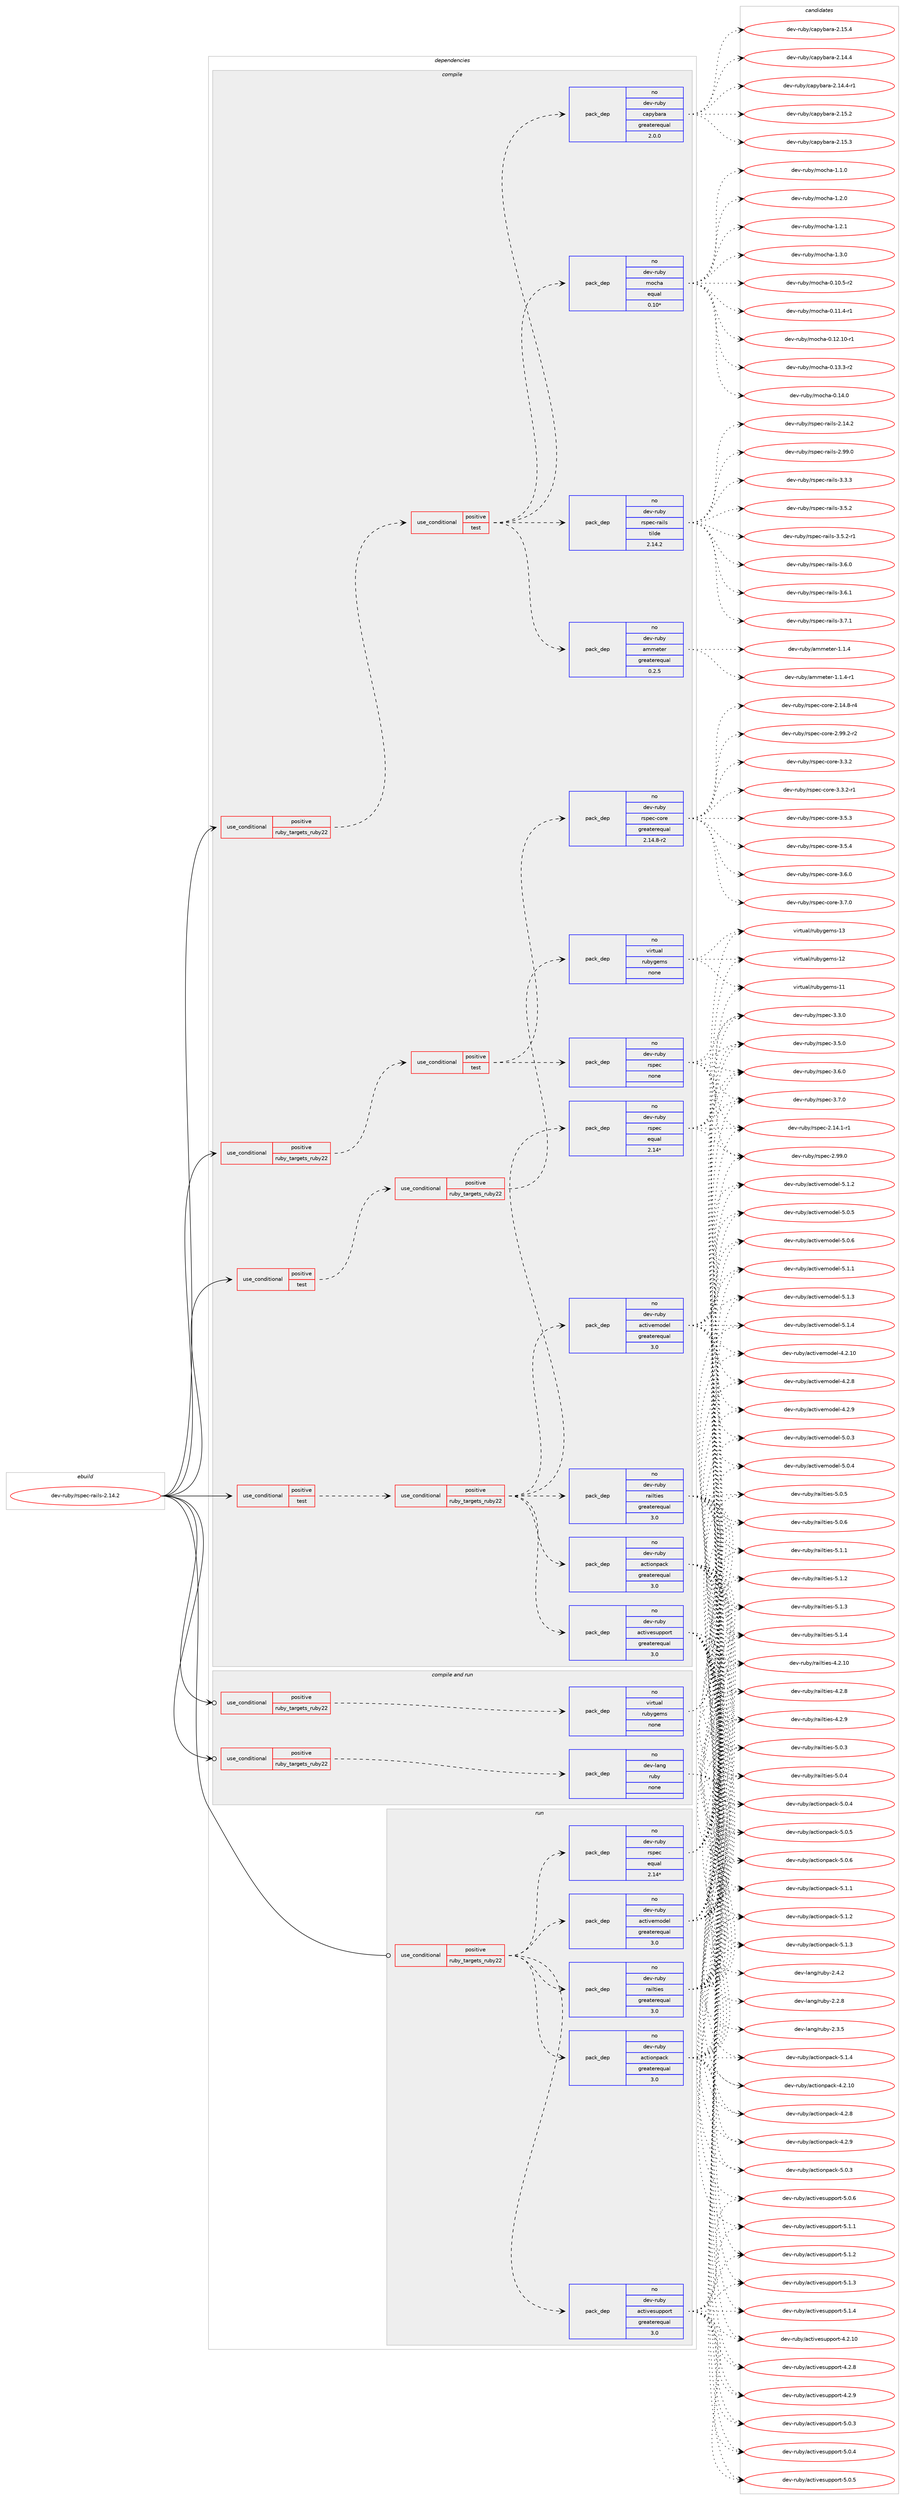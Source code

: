 digraph prolog {

# *************
# Graph options
# *************

newrank=true;
concentrate=true;
compound=true;
graph [rankdir=LR,fontname=Helvetica,fontsize=10,ranksep=1.5];#, ranksep=2.5, nodesep=0.2];
edge  [arrowhead=vee];
node  [fontname=Helvetica,fontsize=10];

# **********
# The ebuild
# **********

subgraph cluster_leftcol {
color=gray;
rank=same;
label=<<i>ebuild</i>>;
id [label="dev-ruby/rspec-rails-2.14.2", color=red, width=4, href="../dev-ruby/rspec-rails-2.14.2.svg"];
}

# ****************
# The dependencies
# ****************

subgraph cluster_midcol {
color=gray;
label=<<i>dependencies</i>>;
subgraph cluster_compile {
fillcolor="#eeeeee";
style=filled;
label=<<i>compile</i>>;
subgraph cond70101 {
dependency264612 [label=<<TABLE BORDER="0" CELLBORDER="1" CELLSPACING="0" CELLPADDING="4"><TR><TD ROWSPAN="3" CELLPADDING="10">use_conditional</TD></TR><TR><TD>positive</TD></TR><TR><TD>ruby_targets_ruby22</TD></TR></TABLE>>, shape=none, color=red];
subgraph cond70102 {
dependency264613 [label=<<TABLE BORDER="0" CELLBORDER="1" CELLSPACING="0" CELLPADDING="4"><TR><TD ROWSPAN="3" CELLPADDING="10">use_conditional</TD></TR><TR><TD>positive</TD></TR><TR><TD>test</TD></TR></TABLE>>, shape=none, color=red];
subgraph pack190397 {
dependency264614 [label=<<TABLE BORDER="0" CELLBORDER="1" CELLSPACING="0" CELLPADDING="4" WIDTH="220"><TR><TD ROWSPAN="6" CELLPADDING="30">pack_dep</TD></TR><TR><TD WIDTH="110">no</TD></TR><TR><TD>dev-ruby</TD></TR><TR><TD>mocha</TD></TR><TR><TD>equal</TD></TR><TR><TD>0.10*</TD></TR></TABLE>>, shape=none, color=blue];
}
dependency264613:e -> dependency264614:w [weight=20,style="dashed",arrowhead="vee"];
subgraph pack190398 {
dependency264615 [label=<<TABLE BORDER="0" CELLBORDER="1" CELLSPACING="0" CELLPADDING="4" WIDTH="220"><TR><TD ROWSPAN="6" CELLPADDING="30">pack_dep</TD></TR><TR><TD WIDTH="110">no</TD></TR><TR><TD>dev-ruby</TD></TR><TR><TD>capybara</TD></TR><TR><TD>greaterequal</TD></TR><TR><TD>2.0.0</TD></TR></TABLE>>, shape=none, color=blue];
}
dependency264613:e -> dependency264615:w [weight=20,style="dashed",arrowhead="vee"];
subgraph pack190399 {
dependency264616 [label=<<TABLE BORDER="0" CELLBORDER="1" CELLSPACING="0" CELLPADDING="4" WIDTH="220"><TR><TD ROWSPAN="6" CELLPADDING="30">pack_dep</TD></TR><TR><TD WIDTH="110">no</TD></TR><TR><TD>dev-ruby</TD></TR><TR><TD>ammeter</TD></TR><TR><TD>greaterequal</TD></TR><TR><TD>0.2.5</TD></TR></TABLE>>, shape=none, color=blue];
}
dependency264613:e -> dependency264616:w [weight=20,style="dashed",arrowhead="vee"];
subgraph pack190400 {
dependency264617 [label=<<TABLE BORDER="0" CELLBORDER="1" CELLSPACING="0" CELLPADDING="4" WIDTH="220"><TR><TD ROWSPAN="6" CELLPADDING="30">pack_dep</TD></TR><TR><TD WIDTH="110">no</TD></TR><TR><TD>dev-ruby</TD></TR><TR><TD>rspec-rails</TD></TR><TR><TD>tilde</TD></TR><TR><TD>2.14.2</TD></TR></TABLE>>, shape=none, color=blue];
}
dependency264613:e -> dependency264617:w [weight=20,style="dashed",arrowhead="vee"];
}
dependency264612:e -> dependency264613:w [weight=20,style="dashed",arrowhead="vee"];
}
id:e -> dependency264612:w [weight=20,style="solid",arrowhead="vee"];
subgraph cond70103 {
dependency264618 [label=<<TABLE BORDER="0" CELLBORDER="1" CELLSPACING="0" CELLPADDING="4"><TR><TD ROWSPAN="3" CELLPADDING="10">use_conditional</TD></TR><TR><TD>positive</TD></TR><TR><TD>ruby_targets_ruby22</TD></TR></TABLE>>, shape=none, color=red];
subgraph cond70104 {
dependency264619 [label=<<TABLE BORDER="0" CELLBORDER="1" CELLSPACING="0" CELLPADDING="4"><TR><TD ROWSPAN="3" CELLPADDING="10">use_conditional</TD></TR><TR><TD>positive</TD></TR><TR><TD>test</TD></TR></TABLE>>, shape=none, color=red];
subgraph pack190401 {
dependency264620 [label=<<TABLE BORDER="0" CELLBORDER="1" CELLSPACING="0" CELLPADDING="4" WIDTH="220"><TR><TD ROWSPAN="6" CELLPADDING="30">pack_dep</TD></TR><TR><TD WIDTH="110">no</TD></TR><TR><TD>dev-ruby</TD></TR><TR><TD>rspec</TD></TR><TR><TD>none</TD></TR><TR><TD></TD></TR></TABLE>>, shape=none, color=blue];
}
dependency264619:e -> dependency264620:w [weight=20,style="dashed",arrowhead="vee"];
subgraph pack190402 {
dependency264621 [label=<<TABLE BORDER="0" CELLBORDER="1" CELLSPACING="0" CELLPADDING="4" WIDTH="220"><TR><TD ROWSPAN="6" CELLPADDING="30">pack_dep</TD></TR><TR><TD WIDTH="110">no</TD></TR><TR><TD>dev-ruby</TD></TR><TR><TD>rspec-core</TD></TR><TR><TD>greaterequal</TD></TR><TR><TD>2.14.8-r2</TD></TR></TABLE>>, shape=none, color=blue];
}
dependency264619:e -> dependency264621:w [weight=20,style="dashed",arrowhead="vee"];
}
dependency264618:e -> dependency264619:w [weight=20,style="dashed",arrowhead="vee"];
}
id:e -> dependency264618:w [weight=20,style="solid",arrowhead="vee"];
subgraph cond70105 {
dependency264622 [label=<<TABLE BORDER="0" CELLBORDER="1" CELLSPACING="0" CELLPADDING="4"><TR><TD ROWSPAN="3" CELLPADDING="10">use_conditional</TD></TR><TR><TD>positive</TD></TR><TR><TD>test</TD></TR></TABLE>>, shape=none, color=red];
subgraph cond70106 {
dependency264623 [label=<<TABLE BORDER="0" CELLBORDER="1" CELLSPACING="0" CELLPADDING="4"><TR><TD ROWSPAN="3" CELLPADDING="10">use_conditional</TD></TR><TR><TD>positive</TD></TR><TR><TD>ruby_targets_ruby22</TD></TR></TABLE>>, shape=none, color=red];
subgraph pack190403 {
dependency264624 [label=<<TABLE BORDER="0" CELLBORDER="1" CELLSPACING="0" CELLPADDING="4" WIDTH="220"><TR><TD ROWSPAN="6" CELLPADDING="30">pack_dep</TD></TR><TR><TD WIDTH="110">no</TD></TR><TR><TD>dev-ruby</TD></TR><TR><TD>activesupport</TD></TR><TR><TD>greaterequal</TD></TR><TR><TD>3.0</TD></TR></TABLE>>, shape=none, color=blue];
}
dependency264623:e -> dependency264624:w [weight=20,style="dashed",arrowhead="vee"];
subgraph pack190404 {
dependency264625 [label=<<TABLE BORDER="0" CELLBORDER="1" CELLSPACING="0" CELLPADDING="4" WIDTH="220"><TR><TD ROWSPAN="6" CELLPADDING="30">pack_dep</TD></TR><TR><TD WIDTH="110">no</TD></TR><TR><TD>dev-ruby</TD></TR><TR><TD>activemodel</TD></TR><TR><TD>greaterequal</TD></TR><TR><TD>3.0</TD></TR></TABLE>>, shape=none, color=blue];
}
dependency264623:e -> dependency264625:w [weight=20,style="dashed",arrowhead="vee"];
subgraph pack190405 {
dependency264626 [label=<<TABLE BORDER="0" CELLBORDER="1" CELLSPACING="0" CELLPADDING="4" WIDTH="220"><TR><TD ROWSPAN="6" CELLPADDING="30">pack_dep</TD></TR><TR><TD WIDTH="110">no</TD></TR><TR><TD>dev-ruby</TD></TR><TR><TD>actionpack</TD></TR><TR><TD>greaterequal</TD></TR><TR><TD>3.0</TD></TR></TABLE>>, shape=none, color=blue];
}
dependency264623:e -> dependency264626:w [weight=20,style="dashed",arrowhead="vee"];
subgraph pack190406 {
dependency264627 [label=<<TABLE BORDER="0" CELLBORDER="1" CELLSPACING="0" CELLPADDING="4" WIDTH="220"><TR><TD ROWSPAN="6" CELLPADDING="30">pack_dep</TD></TR><TR><TD WIDTH="110">no</TD></TR><TR><TD>dev-ruby</TD></TR><TR><TD>railties</TD></TR><TR><TD>greaterequal</TD></TR><TR><TD>3.0</TD></TR></TABLE>>, shape=none, color=blue];
}
dependency264623:e -> dependency264627:w [weight=20,style="dashed",arrowhead="vee"];
subgraph pack190407 {
dependency264628 [label=<<TABLE BORDER="0" CELLBORDER="1" CELLSPACING="0" CELLPADDING="4" WIDTH="220"><TR><TD ROWSPAN="6" CELLPADDING="30">pack_dep</TD></TR><TR><TD WIDTH="110">no</TD></TR><TR><TD>dev-ruby</TD></TR><TR><TD>rspec</TD></TR><TR><TD>equal</TD></TR><TR><TD>2.14*</TD></TR></TABLE>>, shape=none, color=blue];
}
dependency264623:e -> dependency264628:w [weight=20,style="dashed",arrowhead="vee"];
}
dependency264622:e -> dependency264623:w [weight=20,style="dashed",arrowhead="vee"];
}
id:e -> dependency264622:w [weight=20,style="solid",arrowhead="vee"];
subgraph cond70107 {
dependency264629 [label=<<TABLE BORDER="0" CELLBORDER="1" CELLSPACING="0" CELLPADDING="4"><TR><TD ROWSPAN="3" CELLPADDING="10">use_conditional</TD></TR><TR><TD>positive</TD></TR><TR><TD>test</TD></TR></TABLE>>, shape=none, color=red];
subgraph cond70108 {
dependency264630 [label=<<TABLE BORDER="0" CELLBORDER="1" CELLSPACING="0" CELLPADDING="4"><TR><TD ROWSPAN="3" CELLPADDING="10">use_conditional</TD></TR><TR><TD>positive</TD></TR><TR><TD>ruby_targets_ruby22</TD></TR></TABLE>>, shape=none, color=red];
subgraph pack190408 {
dependency264631 [label=<<TABLE BORDER="0" CELLBORDER="1" CELLSPACING="0" CELLPADDING="4" WIDTH="220"><TR><TD ROWSPAN="6" CELLPADDING="30">pack_dep</TD></TR><TR><TD WIDTH="110">no</TD></TR><TR><TD>virtual</TD></TR><TR><TD>rubygems</TD></TR><TR><TD>none</TD></TR><TR><TD></TD></TR></TABLE>>, shape=none, color=blue];
}
dependency264630:e -> dependency264631:w [weight=20,style="dashed",arrowhead="vee"];
}
dependency264629:e -> dependency264630:w [weight=20,style="dashed",arrowhead="vee"];
}
id:e -> dependency264629:w [weight=20,style="solid",arrowhead="vee"];
}
subgraph cluster_compileandrun {
fillcolor="#eeeeee";
style=filled;
label=<<i>compile and run</i>>;
subgraph cond70109 {
dependency264632 [label=<<TABLE BORDER="0" CELLBORDER="1" CELLSPACING="0" CELLPADDING="4"><TR><TD ROWSPAN="3" CELLPADDING="10">use_conditional</TD></TR><TR><TD>positive</TD></TR><TR><TD>ruby_targets_ruby22</TD></TR></TABLE>>, shape=none, color=red];
subgraph pack190409 {
dependency264633 [label=<<TABLE BORDER="0" CELLBORDER="1" CELLSPACING="0" CELLPADDING="4" WIDTH="220"><TR><TD ROWSPAN="6" CELLPADDING="30">pack_dep</TD></TR><TR><TD WIDTH="110">no</TD></TR><TR><TD>dev-lang</TD></TR><TR><TD>ruby</TD></TR><TR><TD>none</TD></TR><TR><TD></TD></TR></TABLE>>, shape=none, color=blue];
}
dependency264632:e -> dependency264633:w [weight=20,style="dashed",arrowhead="vee"];
}
id:e -> dependency264632:w [weight=20,style="solid",arrowhead="odotvee"];
subgraph cond70110 {
dependency264634 [label=<<TABLE BORDER="0" CELLBORDER="1" CELLSPACING="0" CELLPADDING="4"><TR><TD ROWSPAN="3" CELLPADDING="10">use_conditional</TD></TR><TR><TD>positive</TD></TR><TR><TD>ruby_targets_ruby22</TD></TR></TABLE>>, shape=none, color=red];
subgraph pack190410 {
dependency264635 [label=<<TABLE BORDER="0" CELLBORDER="1" CELLSPACING="0" CELLPADDING="4" WIDTH="220"><TR><TD ROWSPAN="6" CELLPADDING="30">pack_dep</TD></TR><TR><TD WIDTH="110">no</TD></TR><TR><TD>virtual</TD></TR><TR><TD>rubygems</TD></TR><TR><TD>none</TD></TR><TR><TD></TD></TR></TABLE>>, shape=none, color=blue];
}
dependency264634:e -> dependency264635:w [weight=20,style="dashed",arrowhead="vee"];
}
id:e -> dependency264634:w [weight=20,style="solid",arrowhead="odotvee"];
}
subgraph cluster_run {
fillcolor="#eeeeee";
style=filled;
label=<<i>run</i>>;
subgraph cond70111 {
dependency264636 [label=<<TABLE BORDER="0" CELLBORDER="1" CELLSPACING="0" CELLPADDING="4"><TR><TD ROWSPAN="3" CELLPADDING="10">use_conditional</TD></TR><TR><TD>positive</TD></TR><TR><TD>ruby_targets_ruby22</TD></TR></TABLE>>, shape=none, color=red];
subgraph pack190411 {
dependency264637 [label=<<TABLE BORDER="0" CELLBORDER="1" CELLSPACING="0" CELLPADDING="4" WIDTH="220"><TR><TD ROWSPAN="6" CELLPADDING="30">pack_dep</TD></TR><TR><TD WIDTH="110">no</TD></TR><TR><TD>dev-ruby</TD></TR><TR><TD>activesupport</TD></TR><TR><TD>greaterequal</TD></TR><TR><TD>3.0</TD></TR></TABLE>>, shape=none, color=blue];
}
dependency264636:e -> dependency264637:w [weight=20,style="dashed",arrowhead="vee"];
subgraph pack190412 {
dependency264638 [label=<<TABLE BORDER="0" CELLBORDER="1" CELLSPACING="0" CELLPADDING="4" WIDTH="220"><TR><TD ROWSPAN="6" CELLPADDING="30">pack_dep</TD></TR><TR><TD WIDTH="110">no</TD></TR><TR><TD>dev-ruby</TD></TR><TR><TD>activemodel</TD></TR><TR><TD>greaterequal</TD></TR><TR><TD>3.0</TD></TR></TABLE>>, shape=none, color=blue];
}
dependency264636:e -> dependency264638:w [weight=20,style="dashed",arrowhead="vee"];
subgraph pack190413 {
dependency264639 [label=<<TABLE BORDER="0" CELLBORDER="1" CELLSPACING="0" CELLPADDING="4" WIDTH="220"><TR><TD ROWSPAN="6" CELLPADDING="30">pack_dep</TD></TR><TR><TD WIDTH="110">no</TD></TR><TR><TD>dev-ruby</TD></TR><TR><TD>actionpack</TD></TR><TR><TD>greaterequal</TD></TR><TR><TD>3.0</TD></TR></TABLE>>, shape=none, color=blue];
}
dependency264636:e -> dependency264639:w [weight=20,style="dashed",arrowhead="vee"];
subgraph pack190414 {
dependency264640 [label=<<TABLE BORDER="0" CELLBORDER="1" CELLSPACING="0" CELLPADDING="4" WIDTH="220"><TR><TD ROWSPAN="6" CELLPADDING="30">pack_dep</TD></TR><TR><TD WIDTH="110">no</TD></TR><TR><TD>dev-ruby</TD></TR><TR><TD>railties</TD></TR><TR><TD>greaterequal</TD></TR><TR><TD>3.0</TD></TR></TABLE>>, shape=none, color=blue];
}
dependency264636:e -> dependency264640:w [weight=20,style="dashed",arrowhead="vee"];
subgraph pack190415 {
dependency264641 [label=<<TABLE BORDER="0" CELLBORDER="1" CELLSPACING="0" CELLPADDING="4" WIDTH="220"><TR><TD ROWSPAN="6" CELLPADDING="30">pack_dep</TD></TR><TR><TD WIDTH="110">no</TD></TR><TR><TD>dev-ruby</TD></TR><TR><TD>rspec</TD></TR><TR><TD>equal</TD></TR><TR><TD>2.14*</TD></TR></TABLE>>, shape=none, color=blue];
}
dependency264636:e -> dependency264641:w [weight=20,style="dashed",arrowhead="vee"];
}
id:e -> dependency264636:w [weight=20,style="solid",arrowhead="odot"];
}
}

# **************
# The candidates
# **************

subgraph cluster_choices {
rank=same;
color=gray;
label=<<i>candidates</i>>;

subgraph choice190397 {
color=black;
nodesep=1;
choice1001011184511411798121471091119910497454846494846534511450 [label="dev-ruby/mocha-0.10.5-r2", color=red, width=4,href="../dev-ruby/mocha-0.10.5-r2.svg"];
choice1001011184511411798121471091119910497454846494946524511449 [label="dev-ruby/mocha-0.11.4-r1", color=red, width=4,href="../dev-ruby/mocha-0.11.4-r1.svg"];
choice100101118451141179812147109111991049745484649504649484511449 [label="dev-ruby/mocha-0.12.10-r1", color=red, width=4,href="../dev-ruby/mocha-0.12.10-r1.svg"];
choice1001011184511411798121471091119910497454846495146514511450 [label="dev-ruby/mocha-0.13.3-r2", color=red, width=4,href="../dev-ruby/mocha-0.13.3-r2.svg"];
choice100101118451141179812147109111991049745484649524648 [label="dev-ruby/mocha-0.14.0", color=red, width=4,href="../dev-ruby/mocha-0.14.0.svg"];
choice1001011184511411798121471091119910497454946494648 [label="dev-ruby/mocha-1.1.0", color=red, width=4,href="../dev-ruby/mocha-1.1.0.svg"];
choice1001011184511411798121471091119910497454946504648 [label="dev-ruby/mocha-1.2.0", color=red, width=4,href="../dev-ruby/mocha-1.2.0.svg"];
choice1001011184511411798121471091119910497454946504649 [label="dev-ruby/mocha-1.2.1", color=red, width=4,href="../dev-ruby/mocha-1.2.1.svg"];
choice1001011184511411798121471091119910497454946514648 [label="dev-ruby/mocha-1.3.0", color=red, width=4,href="../dev-ruby/mocha-1.3.0.svg"];
dependency264614:e -> choice1001011184511411798121471091119910497454846494846534511450:w [style=dotted,weight="100"];
dependency264614:e -> choice1001011184511411798121471091119910497454846494946524511449:w [style=dotted,weight="100"];
dependency264614:e -> choice100101118451141179812147109111991049745484649504649484511449:w [style=dotted,weight="100"];
dependency264614:e -> choice1001011184511411798121471091119910497454846495146514511450:w [style=dotted,weight="100"];
dependency264614:e -> choice100101118451141179812147109111991049745484649524648:w [style=dotted,weight="100"];
dependency264614:e -> choice1001011184511411798121471091119910497454946494648:w [style=dotted,weight="100"];
dependency264614:e -> choice1001011184511411798121471091119910497454946504648:w [style=dotted,weight="100"];
dependency264614:e -> choice1001011184511411798121471091119910497454946504649:w [style=dotted,weight="100"];
dependency264614:e -> choice1001011184511411798121471091119910497454946514648:w [style=dotted,weight="100"];
}
subgraph choice190398 {
color=black;
nodesep=1;
choice100101118451141179812147999711212198971149745504649524652 [label="dev-ruby/capybara-2.14.4", color=red, width=4,href="../dev-ruby/capybara-2.14.4.svg"];
choice1001011184511411798121479997112121989711497455046495246524511449 [label="dev-ruby/capybara-2.14.4-r1", color=red, width=4,href="../dev-ruby/capybara-2.14.4-r1.svg"];
choice100101118451141179812147999711212198971149745504649534650 [label="dev-ruby/capybara-2.15.2", color=red, width=4,href="../dev-ruby/capybara-2.15.2.svg"];
choice100101118451141179812147999711212198971149745504649534651 [label="dev-ruby/capybara-2.15.3", color=red, width=4,href="../dev-ruby/capybara-2.15.3.svg"];
choice100101118451141179812147999711212198971149745504649534652 [label="dev-ruby/capybara-2.15.4", color=red, width=4,href="../dev-ruby/capybara-2.15.4.svg"];
dependency264615:e -> choice100101118451141179812147999711212198971149745504649524652:w [style=dotted,weight="100"];
dependency264615:e -> choice1001011184511411798121479997112121989711497455046495246524511449:w [style=dotted,weight="100"];
dependency264615:e -> choice100101118451141179812147999711212198971149745504649534650:w [style=dotted,weight="100"];
dependency264615:e -> choice100101118451141179812147999711212198971149745504649534651:w [style=dotted,weight="100"];
dependency264615:e -> choice100101118451141179812147999711212198971149745504649534652:w [style=dotted,weight="100"];
}
subgraph choice190399 {
color=black;
nodesep=1;
choice10010111845114117981214797109109101116101114454946494652 [label="dev-ruby/ammeter-1.1.4", color=red, width=4,href="../dev-ruby/ammeter-1.1.4.svg"];
choice100101118451141179812147971091091011161011144549464946524511449 [label="dev-ruby/ammeter-1.1.4-r1", color=red, width=4,href="../dev-ruby/ammeter-1.1.4-r1.svg"];
dependency264616:e -> choice10010111845114117981214797109109101116101114454946494652:w [style=dotted,weight="100"];
dependency264616:e -> choice100101118451141179812147971091091011161011144549464946524511449:w [style=dotted,weight="100"];
}
subgraph choice190400 {
color=black;
nodesep=1;
choice10010111845114117981214711411511210199451149710510811545504649524650 [label="dev-ruby/rspec-rails-2.14.2", color=red, width=4,href="../dev-ruby/rspec-rails-2.14.2.svg"];
choice10010111845114117981214711411511210199451149710510811545504657574648 [label="dev-ruby/rspec-rails-2.99.0", color=red, width=4,href="../dev-ruby/rspec-rails-2.99.0.svg"];
choice100101118451141179812147114115112101994511497105108115455146514651 [label="dev-ruby/rspec-rails-3.3.3", color=red, width=4,href="../dev-ruby/rspec-rails-3.3.3.svg"];
choice100101118451141179812147114115112101994511497105108115455146534650 [label="dev-ruby/rspec-rails-3.5.2", color=red, width=4,href="../dev-ruby/rspec-rails-3.5.2.svg"];
choice1001011184511411798121471141151121019945114971051081154551465346504511449 [label="dev-ruby/rspec-rails-3.5.2-r1", color=red, width=4,href="../dev-ruby/rspec-rails-3.5.2-r1.svg"];
choice100101118451141179812147114115112101994511497105108115455146544648 [label="dev-ruby/rspec-rails-3.6.0", color=red, width=4,href="../dev-ruby/rspec-rails-3.6.0.svg"];
choice100101118451141179812147114115112101994511497105108115455146544649 [label="dev-ruby/rspec-rails-3.6.1", color=red, width=4,href="../dev-ruby/rspec-rails-3.6.1.svg"];
choice100101118451141179812147114115112101994511497105108115455146554649 [label="dev-ruby/rspec-rails-3.7.1", color=red, width=4,href="../dev-ruby/rspec-rails-3.7.1.svg"];
dependency264617:e -> choice10010111845114117981214711411511210199451149710510811545504649524650:w [style=dotted,weight="100"];
dependency264617:e -> choice10010111845114117981214711411511210199451149710510811545504657574648:w [style=dotted,weight="100"];
dependency264617:e -> choice100101118451141179812147114115112101994511497105108115455146514651:w [style=dotted,weight="100"];
dependency264617:e -> choice100101118451141179812147114115112101994511497105108115455146534650:w [style=dotted,weight="100"];
dependency264617:e -> choice1001011184511411798121471141151121019945114971051081154551465346504511449:w [style=dotted,weight="100"];
dependency264617:e -> choice100101118451141179812147114115112101994511497105108115455146544648:w [style=dotted,weight="100"];
dependency264617:e -> choice100101118451141179812147114115112101994511497105108115455146544649:w [style=dotted,weight="100"];
dependency264617:e -> choice100101118451141179812147114115112101994511497105108115455146554649:w [style=dotted,weight="100"];
}
subgraph choice190401 {
color=black;
nodesep=1;
choice10010111845114117981214711411511210199455046495246494511449 [label="dev-ruby/rspec-2.14.1-r1", color=red, width=4,href="../dev-ruby/rspec-2.14.1-r1.svg"];
choice1001011184511411798121471141151121019945504657574648 [label="dev-ruby/rspec-2.99.0", color=red, width=4,href="../dev-ruby/rspec-2.99.0.svg"];
choice10010111845114117981214711411511210199455146514648 [label="dev-ruby/rspec-3.3.0", color=red, width=4,href="../dev-ruby/rspec-3.3.0.svg"];
choice10010111845114117981214711411511210199455146534648 [label="dev-ruby/rspec-3.5.0", color=red, width=4,href="../dev-ruby/rspec-3.5.0.svg"];
choice10010111845114117981214711411511210199455146544648 [label="dev-ruby/rspec-3.6.0", color=red, width=4,href="../dev-ruby/rspec-3.6.0.svg"];
choice10010111845114117981214711411511210199455146554648 [label="dev-ruby/rspec-3.7.0", color=red, width=4,href="../dev-ruby/rspec-3.7.0.svg"];
dependency264620:e -> choice10010111845114117981214711411511210199455046495246494511449:w [style=dotted,weight="100"];
dependency264620:e -> choice1001011184511411798121471141151121019945504657574648:w [style=dotted,weight="100"];
dependency264620:e -> choice10010111845114117981214711411511210199455146514648:w [style=dotted,weight="100"];
dependency264620:e -> choice10010111845114117981214711411511210199455146534648:w [style=dotted,weight="100"];
dependency264620:e -> choice10010111845114117981214711411511210199455146544648:w [style=dotted,weight="100"];
dependency264620:e -> choice10010111845114117981214711411511210199455146554648:w [style=dotted,weight="100"];
}
subgraph choice190402 {
color=black;
nodesep=1;
choice100101118451141179812147114115112101994599111114101455046495246564511452 [label="dev-ruby/rspec-core-2.14.8-r4", color=red, width=4,href="../dev-ruby/rspec-core-2.14.8-r4.svg"];
choice100101118451141179812147114115112101994599111114101455046575746504511450 [label="dev-ruby/rspec-core-2.99.2-r2", color=red, width=4,href="../dev-ruby/rspec-core-2.99.2-r2.svg"];
choice100101118451141179812147114115112101994599111114101455146514650 [label="dev-ruby/rspec-core-3.3.2", color=red, width=4,href="../dev-ruby/rspec-core-3.3.2.svg"];
choice1001011184511411798121471141151121019945991111141014551465146504511449 [label="dev-ruby/rspec-core-3.3.2-r1", color=red, width=4,href="../dev-ruby/rspec-core-3.3.2-r1.svg"];
choice100101118451141179812147114115112101994599111114101455146534651 [label="dev-ruby/rspec-core-3.5.3", color=red, width=4,href="../dev-ruby/rspec-core-3.5.3.svg"];
choice100101118451141179812147114115112101994599111114101455146534652 [label="dev-ruby/rspec-core-3.5.4", color=red, width=4,href="../dev-ruby/rspec-core-3.5.4.svg"];
choice100101118451141179812147114115112101994599111114101455146544648 [label="dev-ruby/rspec-core-3.6.0", color=red, width=4,href="../dev-ruby/rspec-core-3.6.0.svg"];
choice100101118451141179812147114115112101994599111114101455146554648 [label="dev-ruby/rspec-core-3.7.0", color=red, width=4,href="../dev-ruby/rspec-core-3.7.0.svg"];
dependency264621:e -> choice100101118451141179812147114115112101994599111114101455046495246564511452:w [style=dotted,weight="100"];
dependency264621:e -> choice100101118451141179812147114115112101994599111114101455046575746504511450:w [style=dotted,weight="100"];
dependency264621:e -> choice100101118451141179812147114115112101994599111114101455146514650:w [style=dotted,weight="100"];
dependency264621:e -> choice1001011184511411798121471141151121019945991111141014551465146504511449:w [style=dotted,weight="100"];
dependency264621:e -> choice100101118451141179812147114115112101994599111114101455146534651:w [style=dotted,weight="100"];
dependency264621:e -> choice100101118451141179812147114115112101994599111114101455146534652:w [style=dotted,weight="100"];
dependency264621:e -> choice100101118451141179812147114115112101994599111114101455146544648:w [style=dotted,weight="100"];
dependency264621:e -> choice100101118451141179812147114115112101994599111114101455146554648:w [style=dotted,weight="100"];
}
subgraph choice190403 {
color=black;
nodesep=1;
choice100101118451141179812147979911610511810111511711211211111411645524650464948 [label="dev-ruby/activesupport-4.2.10", color=red, width=4,href="../dev-ruby/activesupport-4.2.10.svg"];
choice1001011184511411798121479799116105118101115117112112111114116455246504656 [label="dev-ruby/activesupport-4.2.8", color=red, width=4,href="../dev-ruby/activesupport-4.2.8.svg"];
choice1001011184511411798121479799116105118101115117112112111114116455246504657 [label="dev-ruby/activesupport-4.2.9", color=red, width=4,href="../dev-ruby/activesupport-4.2.9.svg"];
choice1001011184511411798121479799116105118101115117112112111114116455346484651 [label="dev-ruby/activesupport-5.0.3", color=red, width=4,href="../dev-ruby/activesupport-5.0.3.svg"];
choice1001011184511411798121479799116105118101115117112112111114116455346484652 [label="dev-ruby/activesupport-5.0.4", color=red, width=4,href="../dev-ruby/activesupport-5.0.4.svg"];
choice1001011184511411798121479799116105118101115117112112111114116455346484653 [label="dev-ruby/activesupport-5.0.5", color=red, width=4,href="../dev-ruby/activesupport-5.0.5.svg"];
choice1001011184511411798121479799116105118101115117112112111114116455346484654 [label="dev-ruby/activesupport-5.0.6", color=red, width=4,href="../dev-ruby/activesupport-5.0.6.svg"];
choice1001011184511411798121479799116105118101115117112112111114116455346494649 [label="dev-ruby/activesupport-5.1.1", color=red, width=4,href="../dev-ruby/activesupport-5.1.1.svg"];
choice1001011184511411798121479799116105118101115117112112111114116455346494650 [label="dev-ruby/activesupport-5.1.2", color=red, width=4,href="../dev-ruby/activesupport-5.1.2.svg"];
choice1001011184511411798121479799116105118101115117112112111114116455346494651 [label="dev-ruby/activesupport-5.1.3", color=red, width=4,href="../dev-ruby/activesupport-5.1.3.svg"];
choice1001011184511411798121479799116105118101115117112112111114116455346494652 [label="dev-ruby/activesupport-5.1.4", color=red, width=4,href="../dev-ruby/activesupport-5.1.4.svg"];
dependency264624:e -> choice100101118451141179812147979911610511810111511711211211111411645524650464948:w [style=dotted,weight="100"];
dependency264624:e -> choice1001011184511411798121479799116105118101115117112112111114116455246504656:w [style=dotted,weight="100"];
dependency264624:e -> choice1001011184511411798121479799116105118101115117112112111114116455246504657:w [style=dotted,weight="100"];
dependency264624:e -> choice1001011184511411798121479799116105118101115117112112111114116455346484651:w [style=dotted,weight="100"];
dependency264624:e -> choice1001011184511411798121479799116105118101115117112112111114116455346484652:w [style=dotted,weight="100"];
dependency264624:e -> choice1001011184511411798121479799116105118101115117112112111114116455346484653:w [style=dotted,weight="100"];
dependency264624:e -> choice1001011184511411798121479799116105118101115117112112111114116455346484654:w [style=dotted,weight="100"];
dependency264624:e -> choice1001011184511411798121479799116105118101115117112112111114116455346494649:w [style=dotted,weight="100"];
dependency264624:e -> choice1001011184511411798121479799116105118101115117112112111114116455346494650:w [style=dotted,weight="100"];
dependency264624:e -> choice1001011184511411798121479799116105118101115117112112111114116455346494651:w [style=dotted,weight="100"];
dependency264624:e -> choice1001011184511411798121479799116105118101115117112112111114116455346494652:w [style=dotted,weight="100"];
}
subgraph choice190404 {
color=black;
nodesep=1;
choice100101118451141179812147979911610511810110911110010110845524650464948 [label="dev-ruby/activemodel-4.2.10", color=red, width=4,href="../dev-ruby/activemodel-4.2.10.svg"];
choice1001011184511411798121479799116105118101109111100101108455246504656 [label="dev-ruby/activemodel-4.2.8", color=red, width=4,href="../dev-ruby/activemodel-4.2.8.svg"];
choice1001011184511411798121479799116105118101109111100101108455246504657 [label="dev-ruby/activemodel-4.2.9", color=red, width=4,href="../dev-ruby/activemodel-4.2.9.svg"];
choice1001011184511411798121479799116105118101109111100101108455346484651 [label="dev-ruby/activemodel-5.0.3", color=red, width=4,href="../dev-ruby/activemodel-5.0.3.svg"];
choice1001011184511411798121479799116105118101109111100101108455346484652 [label="dev-ruby/activemodel-5.0.4", color=red, width=4,href="../dev-ruby/activemodel-5.0.4.svg"];
choice1001011184511411798121479799116105118101109111100101108455346484653 [label="dev-ruby/activemodel-5.0.5", color=red, width=4,href="../dev-ruby/activemodel-5.0.5.svg"];
choice1001011184511411798121479799116105118101109111100101108455346484654 [label="dev-ruby/activemodel-5.0.6", color=red, width=4,href="../dev-ruby/activemodel-5.0.6.svg"];
choice1001011184511411798121479799116105118101109111100101108455346494649 [label="dev-ruby/activemodel-5.1.1", color=red, width=4,href="../dev-ruby/activemodel-5.1.1.svg"];
choice1001011184511411798121479799116105118101109111100101108455346494650 [label="dev-ruby/activemodel-5.1.2", color=red, width=4,href="../dev-ruby/activemodel-5.1.2.svg"];
choice1001011184511411798121479799116105118101109111100101108455346494651 [label="dev-ruby/activemodel-5.1.3", color=red, width=4,href="../dev-ruby/activemodel-5.1.3.svg"];
choice1001011184511411798121479799116105118101109111100101108455346494652 [label="dev-ruby/activemodel-5.1.4", color=red, width=4,href="../dev-ruby/activemodel-5.1.4.svg"];
dependency264625:e -> choice100101118451141179812147979911610511810110911110010110845524650464948:w [style=dotted,weight="100"];
dependency264625:e -> choice1001011184511411798121479799116105118101109111100101108455246504656:w [style=dotted,weight="100"];
dependency264625:e -> choice1001011184511411798121479799116105118101109111100101108455246504657:w [style=dotted,weight="100"];
dependency264625:e -> choice1001011184511411798121479799116105118101109111100101108455346484651:w [style=dotted,weight="100"];
dependency264625:e -> choice1001011184511411798121479799116105118101109111100101108455346484652:w [style=dotted,weight="100"];
dependency264625:e -> choice1001011184511411798121479799116105118101109111100101108455346484653:w [style=dotted,weight="100"];
dependency264625:e -> choice1001011184511411798121479799116105118101109111100101108455346484654:w [style=dotted,weight="100"];
dependency264625:e -> choice1001011184511411798121479799116105118101109111100101108455346494649:w [style=dotted,weight="100"];
dependency264625:e -> choice1001011184511411798121479799116105118101109111100101108455346494650:w [style=dotted,weight="100"];
dependency264625:e -> choice1001011184511411798121479799116105118101109111100101108455346494651:w [style=dotted,weight="100"];
dependency264625:e -> choice1001011184511411798121479799116105118101109111100101108455346494652:w [style=dotted,weight="100"];
}
subgraph choice190405 {
color=black;
nodesep=1;
choice1001011184511411798121479799116105111110112979910745524650464948 [label="dev-ruby/actionpack-4.2.10", color=red, width=4,href="../dev-ruby/actionpack-4.2.10.svg"];
choice10010111845114117981214797991161051111101129799107455246504656 [label="dev-ruby/actionpack-4.2.8", color=red, width=4,href="../dev-ruby/actionpack-4.2.8.svg"];
choice10010111845114117981214797991161051111101129799107455246504657 [label="dev-ruby/actionpack-4.2.9", color=red, width=4,href="../dev-ruby/actionpack-4.2.9.svg"];
choice10010111845114117981214797991161051111101129799107455346484651 [label="dev-ruby/actionpack-5.0.3", color=red, width=4,href="../dev-ruby/actionpack-5.0.3.svg"];
choice10010111845114117981214797991161051111101129799107455346484652 [label="dev-ruby/actionpack-5.0.4", color=red, width=4,href="../dev-ruby/actionpack-5.0.4.svg"];
choice10010111845114117981214797991161051111101129799107455346484653 [label="dev-ruby/actionpack-5.0.5", color=red, width=4,href="../dev-ruby/actionpack-5.0.5.svg"];
choice10010111845114117981214797991161051111101129799107455346484654 [label="dev-ruby/actionpack-5.0.6", color=red, width=4,href="../dev-ruby/actionpack-5.0.6.svg"];
choice10010111845114117981214797991161051111101129799107455346494649 [label="dev-ruby/actionpack-5.1.1", color=red, width=4,href="../dev-ruby/actionpack-5.1.1.svg"];
choice10010111845114117981214797991161051111101129799107455346494650 [label="dev-ruby/actionpack-5.1.2", color=red, width=4,href="../dev-ruby/actionpack-5.1.2.svg"];
choice10010111845114117981214797991161051111101129799107455346494651 [label="dev-ruby/actionpack-5.1.3", color=red, width=4,href="../dev-ruby/actionpack-5.1.3.svg"];
choice10010111845114117981214797991161051111101129799107455346494652 [label="dev-ruby/actionpack-5.1.4", color=red, width=4,href="../dev-ruby/actionpack-5.1.4.svg"];
dependency264626:e -> choice1001011184511411798121479799116105111110112979910745524650464948:w [style=dotted,weight="100"];
dependency264626:e -> choice10010111845114117981214797991161051111101129799107455246504656:w [style=dotted,weight="100"];
dependency264626:e -> choice10010111845114117981214797991161051111101129799107455246504657:w [style=dotted,weight="100"];
dependency264626:e -> choice10010111845114117981214797991161051111101129799107455346484651:w [style=dotted,weight="100"];
dependency264626:e -> choice10010111845114117981214797991161051111101129799107455346484652:w [style=dotted,weight="100"];
dependency264626:e -> choice10010111845114117981214797991161051111101129799107455346484653:w [style=dotted,weight="100"];
dependency264626:e -> choice10010111845114117981214797991161051111101129799107455346484654:w [style=dotted,weight="100"];
dependency264626:e -> choice10010111845114117981214797991161051111101129799107455346494649:w [style=dotted,weight="100"];
dependency264626:e -> choice10010111845114117981214797991161051111101129799107455346494650:w [style=dotted,weight="100"];
dependency264626:e -> choice10010111845114117981214797991161051111101129799107455346494651:w [style=dotted,weight="100"];
dependency264626:e -> choice10010111845114117981214797991161051111101129799107455346494652:w [style=dotted,weight="100"];
}
subgraph choice190406 {
color=black;
nodesep=1;
choice1001011184511411798121471149710510811610510111545524650464948 [label="dev-ruby/railties-4.2.10", color=red, width=4,href="../dev-ruby/railties-4.2.10.svg"];
choice10010111845114117981214711497105108116105101115455246504656 [label="dev-ruby/railties-4.2.8", color=red, width=4,href="../dev-ruby/railties-4.2.8.svg"];
choice10010111845114117981214711497105108116105101115455246504657 [label="dev-ruby/railties-4.2.9", color=red, width=4,href="../dev-ruby/railties-4.2.9.svg"];
choice10010111845114117981214711497105108116105101115455346484651 [label="dev-ruby/railties-5.0.3", color=red, width=4,href="../dev-ruby/railties-5.0.3.svg"];
choice10010111845114117981214711497105108116105101115455346484652 [label="dev-ruby/railties-5.0.4", color=red, width=4,href="../dev-ruby/railties-5.0.4.svg"];
choice10010111845114117981214711497105108116105101115455346484653 [label="dev-ruby/railties-5.0.5", color=red, width=4,href="../dev-ruby/railties-5.0.5.svg"];
choice10010111845114117981214711497105108116105101115455346484654 [label="dev-ruby/railties-5.0.6", color=red, width=4,href="../dev-ruby/railties-5.0.6.svg"];
choice10010111845114117981214711497105108116105101115455346494649 [label="dev-ruby/railties-5.1.1", color=red, width=4,href="../dev-ruby/railties-5.1.1.svg"];
choice10010111845114117981214711497105108116105101115455346494650 [label="dev-ruby/railties-5.1.2", color=red, width=4,href="../dev-ruby/railties-5.1.2.svg"];
choice10010111845114117981214711497105108116105101115455346494651 [label="dev-ruby/railties-5.1.3", color=red, width=4,href="../dev-ruby/railties-5.1.3.svg"];
choice10010111845114117981214711497105108116105101115455346494652 [label="dev-ruby/railties-5.1.4", color=red, width=4,href="../dev-ruby/railties-5.1.4.svg"];
dependency264627:e -> choice1001011184511411798121471149710510811610510111545524650464948:w [style=dotted,weight="100"];
dependency264627:e -> choice10010111845114117981214711497105108116105101115455246504656:w [style=dotted,weight="100"];
dependency264627:e -> choice10010111845114117981214711497105108116105101115455246504657:w [style=dotted,weight="100"];
dependency264627:e -> choice10010111845114117981214711497105108116105101115455346484651:w [style=dotted,weight="100"];
dependency264627:e -> choice10010111845114117981214711497105108116105101115455346484652:w [style=dotted,weight="100"];
dependency264627:e -> choice10010111845114117981214711497105108116105101115455346484653:w [style=dotted,weight="100"];
dependency264627:e -> choice10010111845114117981214711497105108116105101115455346484654:w [style=dotted,weight="100"];
dependency264627:e -> choice10010111845114117981214711497105108116105101115455346494649:w [style=dotted,weight="100"];
dependency264627:e -> choice10010111845114117981214711497105108116105101115455346494650:w [style=dotted,weight="100"];
dependency264627:e -> choice10010111845114117981214711497105108116105101115455346494651:w [style=dotted,weight="100"];
dependency264627:e -> choice10010111845114117981214711497105108116105101115455346494652:w [style=dotted,weight="100"];
}
subgraph choice190407 {
color=black;
nodesep=1;
choice10010111845114117981214711411511210199455046495246494511449 [label="dev-ruby/rspec-2.14.1-r1", color=red, width=4,href="../dev-ruby/rspec-2.14.1-r1.svg"];
choice1001011184511411798121471141151121019945504657574648 [label="dev-ruby/rspec-2.99.0", color=red, width=4,href="../dev-ruby/rspec-2.99.0.svg"];
choice10010111845114117981214711411511210199455146514648 [label="dev-ruby/rspec-3.3.0", color=red, width=4,href="../dev-ruby/rspec-3.3.0.svg"];
choice10010111845114117981214711411511210199455146534648 [label="dev-ruby/rspec-3.5.0", color=red, width=4,href="../dev-ruby/rspec-3.5.0.svg"];
choice10010111845114117981214711411511210199455146544648 [label="dev-ruby/rspec-3.6.0", color=red, width=4,href="../dev-ruby/rspec-3.6.0.svg"];
choice10010111845114117981214711411511210199455146554648 [label="dev-ruby/rspec-3.7.0", color=red, width=4,href="../dev-ruby/rspec-3.7.0.svg"];
dependency264628:e -> choice10010111845114117981214711411511210199455046495246494511449:w [style=dotted,weight="100"];
dependency264628:e -> choice1001011184511411798121471141151121019945504657574648:w [style=dotted,weight="100"];
dependency264628:e -> choice10010111845114117981214711411511210199455146514648:w [style=dotted,weight="100"];
dependency264628:e -> choice10010111845114117981214711411511210199455146534648:w [style=dotted,weight="100"];
dependency264628:e -> choice10010111845114117981214711411511210199455146544648:w [style=dotted,weight="100"];
dependency264628:e -> choice10010111845114117981214711411511210199455146554648:w [style=dotted,weight="100"];
}
subgraph choice190408 {
color=black;
nodesep=1;
choice118105114116117971084711411798121103101109115454949 [label="virtual/rubygems-11", color=red, width=4,href="../virtual/rubygems-11.svg"];
choice118105114116117971084711411798121103101109115454950 [label="virtual/rubygems-12", color=red, width=4,href="../virtual/rubygems-12.svg"];
choice118105114116117971084711411798121103101109115454951 [label="virtual/rubygems-13", color=red, width=4,href="../virtual/rubygems-13.svg"];
dependency264631:e -> choice118105114116117971084711411798121103101109115454949:w [style=dotted,weight="100"];
dependency264631:e -> choice118105114116117971084711411798121103101109115454950:w [style=dotted,weight="100"];
dependency264631:e -> choice118105114116117971084711411798121103101109115454951:w [style=dotted,weight="100"];
}
subgraph choice190409 {
color=black;
nodesep=1;
choice10010111845108971101034711411798121455046504656 [label="dev-lang/ruby-2.2.8", color=red, width=4,href="../dev-lang/ruby-2.2.8.svg"];
choice10010111845108971101034711411798121455046514653 [label="dev-lang/ruby-2.3.5", color=red, width=4,href="../dev-lang/ruby-2.3.5.svg"];
choice10010111845108971101034711411798121455046524650 [label="dev-lang/ruby-2.4.2", color=red, width=4,href="../dev-lang/ruby-2.4.2.svg"];
dependency264633:e -> choice10010111845108971101034711411798121455046504656:w [style=dotted,weight="100"];
dependency264633:e -> choice10010111845108971101034711411798121455046514653:w [style=dotted,weight="100"];
dependency264633:e -> choice10010111845108971101034711411798121455046524650:w [style=dotted,weight="100"];
}
subgraph choice190410 {
color=black;
nodesep=1;
choice118105114116117971084711411798121103101109115454949 [label="virtual/rubygems-11", color=red, width=4,href="../virtual/rubygems-11.svg"];
choice118105114116117971084711411798121103101109115454950 [label="virtual/rubygems-12", color=red, width=4,href="../virtual/rubygems-12.svg"];
choice118105114116117971084711411798121103101109115454951 [label="virtual/rubygems-13", color=red, width=4,href="../virtual/rubygems-13.svg"];
dependency264635:e -> choice118105114116117971084711411798121103101109115454949:w [style=dotted,weight="100"];
dependency264635:e -> choice118105114116117971084711411798121103101109115454950:w [style=dotted,weight="100"];
dependency264635:e -> choice118105114116117971084711411798121103101109115454951:w [style=dotted,weight="100"];
}
subgraph choice190411 {
color=black;
nodesep=1;
choice100101118451141179812147979911610511810111511711211211111411645524650464948 [label="dev-ruby/activesupport-4.2.10", color=red, width=4,href="../dev-ruby/activesupport-4.2.10.svg"];
choice1001011184511411798121479799116105118101115117112112111114116455246504656 [label="dev-ruby/activesupport-4.2.8", color=red, width=4,href="../dev-ruby/activesupport-4.2.8.svg"];
choice1001011184511411798121479799116105118101115117112112111114116455246504657 [label="dev-ruby/activesupport-4.2.9", color=red, width=4,href="../dev-ruby/activesupport-4.2.9.svg"];
choice1001011184511411798121479799116105118101115117112112111114116455346484651 [label="dev-ruby/activesupport-5.0.3", color=red, width=4,href="../dev-ruby/activesupport-5.0.3.svg"];
choice1001011184511411798121479799116105118101115117112112111114116455346484652 [label="dev-ruby/activesupport-5.0.4", color=red, width=4,href="../dev-ruby/activesupport-5.0.4.svg"];
choice1001011184511411798121479799116105118101115117112112111114116455346484653 [label="dev-ruby/activesupport-5.0.5", color=red, width=4,href="../dev-ruby/activesupport-5.0.5.svg"];
choice1001011184511411798121479799116105118101115117112112111114116455346484654 [label="dev-ruby/activesupport-5.0.6", color=red, width=4,href="../dev-ruby/activesupport-5.0.6.svg"];
choice1001011184511411798121479799116105118101115117112112111114116455346494649 [label="dev-ruby/activesupport-5.1.1", color=red, width=4,href="../dev-ruby/activesupport-5.1.1.svg"];
choice1001011184511411798121479799116105118101115117112112111114116455346494650 [label="dev-ruby/activesupport-5.1.2", color=red, width=4,href="../dev-ruby/activesupport-5.1.2.svg"];
choice1001011184511411798121479799116105118101115117112112111114116455346494651 [label="dev-ruby/activesupport-5.1.3", color=red, width=4,href="../dev-ruby/activesupport-5.1.3.svg"];
choice1001011184511411798121479799116105118101115117112112111114116455346494652 [label="dev-ruby/activesupport-5.1.4", color=red, width=4,href="../dev-ruby/activesupport-5.1.4.svg"];
dependency264637:e -> choice100101118451141179812147979911610511810111511711211211111411645524650464948:w [style=dotted,weight="100"];
dependency264637:e -> choice1001011184511411798121479799116105118101115117112112111114116455246504656:w [style=dotted,weight="100"];
dependency264637:e -> choice1001011184511411798121479799116105118101115117112112111114116455246504657:w [style=dotted,weight="100"];
dependency264637:e -> choice1001011184511411798121479799116105118101115117112112111114116455346484651:w [style=dotted,weight="100"];
dependency264637:e -> choice1001011184511411798121479799116105118101115117112112111114116455346484652:w [style=dotted,weight="100"];
dependency264637:e -> choice1001011184511411798121479799116105118101115117112112111114116455346484653:w [style=dotted,weight="100"];
dependency264637:e -> choice1001011184511411798121479799116105118101115117112112111114116455346484654:w [style=dotted,weight="100"];
dependency264637:e -> choice1001011184511411798121479799116105118101115117112112111114116455346494649:w [style=dotted,weight="100"];
dependency264637:e -> choice1001011184511411798121479799116105118101115117112112111114116455346494650:w [style=dotted,weight="100"];
dependency264637:e -> choice1001011184511411798121479799116105118101115117112112111114116455346494651:w [style=dotted,weight="100"];
dependency264637:e -> choice1001011184511411798121479799116105118101115117112112111114116455346494652:w [style=dotted,weight="100"];
}
subgraph choice190412 {
color=black;
nodesep=1;
choice100101118451141179812147979911610511810110911110010110845524650464948 [label="dev-ruby/activemodel-4.2.10", color=red, width=4,href="../dev-ruby/activemodel-4.2.10.svg"];
choice1001011184511411798121479799116105118101109111100101108455246504656 [label="dev-ruby/activemodel-4.2.8", color=red, width=4,href="../dev-ruby/activemodel-4.2.8.svg"];
choice1001011184511411798121479799116105118101109111100101108455246504657 [label="dev-ruby/activemodel-4.2.9", color=red, width=4,href="../dev-ruby/activemodel-4.2.9.svg"];
choice1001011184511411798121479799116105118101109111100101108455346484651 [label="dev-ruby/activemodel-5.0.3", color=red, width=4,href="../dev-ruby/activemodel-5.0.3.svg"];
choice1001011184511411798121479799116105118101109111100101108455346484652 [label="dev-ruby/activemodel-5.0.4", color=red, width=4,href="../dev-ruby/activemodel-5.0.4.svg"];
choice1001011184511411798121479799116105118101109111100101108455346484653 [label="dev-ruby/activemodel-5.0.5", color=red, width=4,href="../dev-ruby/activemodel-5.0.5.svg"];
choice1001011184511411798121479799116105118101109111100101108455346484654 [label="dev-ruby/activemodel-5.0.6", color=red, width=4,href="../dev-ruby/activemodel-5.0.6.svg"];
choice1001011184511411798121479799116105118101109111100101108455346494649 [label="dev-ruby/activemodel-5.1.1", color=red, width=4,href="../dev-ruby/activemodel-5.1.1.svg"];
choice1001011184511411798121479799116105118101109111100101108455346494650 [label="dev-ruby/activemodel-5.1.2", color=red, width=4,href="../dev-ruby/activemodel-5.1.2.svg"];
choice1001011184511411798121479799116105118101109111100101108455346494651 [label="dev-ruby/activemodel-5.1.3", color=red, width=4,href="../dev-ruby/activemodel-5.1.3.svg"];
choice1001011184511411798121479799116105118101109111100101108455346494652 [label="dev-ruby/activemodel-5.1.4", color=red, width=4,href="../dev-ruby/activemodel-5.1.4.svg"];
dependency264638:e -> choice100101118451141179812147979911610511810110911110010110845524650464948:w [style=dotted,weight="100"];
dependency264638:e -> choice1001011184511411798121479799116105118101109111100101108455246504656:w [style=dotted,weight="100"];
dependency264638:e -> choice1001011184511411798121479799116105118101109111100101108455246504657:w [style=dotted,weight="100"];
dependency264638:e -> choice1001011184511411798121479799116105118101109111100101108455346484651:w [style=dotted,weight="100"];
dependency264638:e -> choice1001011184511411798121479799116105118101109111100101108455346484652:w [style=dotted,weight="100"];
dependency264638:e -> choice1001011184511411798121479799116105118101109111100101108455346484653:w [style=dotted,weight="100"];
dependency264638:e -> choice1001011184511411798121479799116105118101109111100101108455346484654:w [style=dotted,weight="100"];
dependency264638:e -> choice1001011184511411798121479799116105118101109111100101108455346494649:w [style=dotted,weight="100"];
dependency264638:e -> choice1001011184511411798121479799116105118101109111100101108455346494650:w [style=dotted,weight="100"];
dependency264638:e -> choice1001011184511411798121479799116105118101109111100101108455346494651:w [style=dotted,weight="100"];
dependency264638:e -> choice1001011184511411798121479799116105118101109111100101108455346494652:w [style=dotted,weight="100"];
}
subgraph choice190413 {
color=black;
nodesep=1;
choice1001011184511411798121479799116105111110112979910745524650464948 [label="dev-ruby/actionpack-4.2.10", color=red, width=4,href="../dev-ruby/actionpack-4.2.10.svg"];
choice10010111845114117981214797991161051111101129799107455246504656 [label="dev-ruby/actionpack-4.2.8", color=red, width=4,href="../dev-ruby/actionpack-4.2.8.svg"];
choice10010111845114117981214797991161051111101129799107455246504657 [label="dev-ruby/actionpack-4.2.9", color=red, width=4,href="../dev-ruby/actionpack-4.2.9.svg"];
choice10010111845114117981214797991161051111101129799107455346484651 [label="dev-ruby/actionpack-5.0.3", color=red, width=4,href="../dev-ruby/actionpack-5.0.3.svg"];
choice10010111845114117981214797991161051111101129799107455346484652 [label="dev-ruby/actionpack-5.0.4", color=red, width=4,href="../dev-ruby/actionpack-5.0.4.svg"];
choice10010111845114117981214797991161051111101129799107455346484653 [label="dev-ruby/actionpack-5.0.5", color=red, width=4,href="../dev-ruby/actionpack-5.0.5.svg"];
choice10010111845114117981214797991161051111101129799107455346484654 [label="dev-ruby/actionpack-5.0.6", color=red, width=4,href="../dev-ruby/actionpack-5.0.6.svg"];
choice10010111845114117981214797991161051111101129799107455346494649 [label="dev-ruby/actionpack-5.1.1", color=red, width=4,href="../dev-ruby/actionpack-5.1.1.svg"];
choice10010111845114117981214797991161051111101129799107455346494650 [label="dev-ruby/actionpack-5.1.2", color=red, width=4,href="../dev-ruby/actionpack-5.1.2.svg"];
choice10010111845114117981214797991161051111101129799107455346494651 [label="dev-ruby/actionpack-5.1.3", color=red, width=4,href="../dev-ruby/actionpack-5.1.3.svg"];
choice10010111845114117981214797991161051111101129799107455346494652 [label="dev-ruby/actionpack-5.1.4", color=red, width=4,href="../dev-ruby/actionpack-5.1.4.svg"];
dependency264639:e -> choice1001011184511411798121479799116105111110112979910745524650464948:w [style=dotted,weight="100"];
dependency264639:e -> choice10010111845114117981214797991161051111101129799107455246504656:w [style=dotted,weight="100"];
dependency264639:e -> choice10010111845114117981214797991161051111101129799107455246504657:w [style=dotted,weight="100"];
dependency264639:e -> choice10010111845114117981214797991161051111101129799107455346484651:w [style=dotted,weight="100"];
dependency264639:e -> choice10010111845114117981214797991161051111101129799107455346484652:w [style=dotted,weight="100"];
dependency264639:e -> choice10010111845114117981214797991161051111101129799107455346484653:w [style=dotted,weight="100"];
dependency264639:e -> choice10010111845114117981214797991161051111101129799107455346484654:w [style=dotted,weight="100"];
dependency264639:e -> choice10010111845114117981214797991161051111101129799107455346494649:w [style=dotted,weight="100"];
dependency264639:e -> choice10010111845114117981214797991161051111101129799107455346494650:w [style=dotted,weight="100"];
dependency264639:e -> choice10010111845114117981214797991161051111101129799107455346494651:w [style=dotted,weight="100"];
dependency264639:e -> choice10010111845114117981214797991161051111101129799107455346494652:w [style=dotted,weight="100"];
}
subgraph choice190414 {
color=black;
nodesep=1;
choice1001011184511411798121471149710510811610510111545524650464948 [label="dev-ruby/railties-4.2.10", color=red, width=4,href="../dev-ruby/railties-4.2.10.svg"];
choice10010111845114117981214711497105108116105101115455246504656 [label="dev-ruby/railties-4.2.8", color=red, width=4,href="../dev-ruby/railties-4.2.8.svg"];
choice10010111845114117981214711497105108116105101115455246504657 [label="dev-ruby/railties-4.2.9", color=red, width=4,href="../dev-ruby/railties-4.2.9.svg"];
choice10010111845114117981214711497105108116105101115455346484651 [label="dev-ruby/railties-5.0.3", color=red, width=4,href="../dev-ruby/railties-5.0.3.svg"];
choice10010111845114117981214711497105108116105101115455346484652 [label="dev-ruby/railties-5.0.4", color=red, width=4,href="../dev-ruby/railties-5.0.4.svg"];
choice10010111845114117981214711497105108116105101115455346484653 [label="dev-ruby/railties-5.0.5", color=red, width=4,href="../dev-ruby/railties-5.0.5.svg"];
choice10010111845114117981214711497105108116105101115455346484654 [label="dev-ruby/railties-5.0.6", color=red, width=4,href="../dev-ruby/railties-5.0.6.svg"];
choice10010111845114117981214711497105108116105101115455346494649 [label="dev-ruby/railties-5.1.1", color=red, width=4,href="../dev-ruby/railties-5.1.1.svg"];
choice10010111845114117981214711497105108116105101115455346494650 [label="dev-ruby/railties-5.1.2", color=red, width=4,href="../dev-ruby/railties-5.1.2.svg"];
choice10010111845114117981214711497105108116105101115455346494651 [label="dev-ruby/railties-5.1.3", color=red, width=4,href="../dev-ruby/railties-5.1.3.svg"];
choice10010111845114117981214711497105108116105101115455346494652 [label="dev-ruby/railties-5.1.4", color=red, width=4,href="../dev-ruby/railties-5.1.4.svg"];
dependency264640:e -> choice1001011184511411798121471149710510811610510111545524650464948:w [style=dotted,weight="100"];
dependency264640:e -> choice10010111845114117981214711497105108116105101115455246504656:w [style=dotted,weight="100"];
dependency264640:e -> choice10010111845114117981214711497105108116105101115455246504657:w [style=dotted,weight="100"];
dependency264640:e -> choice10010111845114117981214711497105108116105101115455346484651:w [style=dotted,weight="100"];
dependency264640:e -> choice10010111845114117981214711497105108116105101115455346484652:w [style=dotted,weight="100"];
dependency264640:e -> choice10010111845114117981214711497105108116105101115455346484653:w [style=dotted,weight="100"];
dependency264640:e -> choice10010111845114117981214711497105108116105101115455346484654:w [style=dotted,weight="100"];
dependency264640:e -> choice10010111845114117981214711497105108116105101115455346494649:w [style=dotted,weight="100"];
dependency264640:e -> choice10010111845114117981214711497105108116105101115455346494650:w [style=dotted,weight="100"];
dependency264640:e -> choice10010111845114117981214711497105108116105101115455346494651:w [style=dotted,weight="100"];
dependency264640:e -> choice10010111845114117981214711497105108116105101115455346494652:w [style=dotted,weight="100"];
}
subgraph choice190415 {
color=black;
nodesep=1;
choice10010111845114117981214711411511210199455046495246494511449 [label="dev-ruby/rspec-2.14.1-r1", color=red, width=4,href="../dev-ruby/rspec-2.14.1-r1.svg"];
choice1001011184511411798121471141151121019945504657574648 [label="dev-ruby/rspec-2.99.0", color=red, width=4,href="../dev-ruby/rspec-2.99.0.svg"];
choice10010111845114117981214711411511210199455146514648 [label="dev-ruby/rspec-3.3.0", color=red, width=4,href="../dev-ruby/rspec-3.3.0.svg"];
choice10010111845114117981214711411511210199455146534648 [label="dev-ruby/rspec-3.5.0", color=red, width=4,href="../dev-ruby/rspec-3.5.0.svg"];
choice10010111845114117981214711411511210199455146544648 [label="dev-ruby/rspec-3.6.0", color=red, width=4,href="../dev-ruby/rspec-3.6.0.svg"];
choice10010111845114117981214711411511210199455146554648 [label="dev-ruby/rspec-3.7.0", color=red, width=4,href="../dev-ruby/rspec-3.7.0.svg"];
dependency264641:e -> choice10010111845114117981214711411511210199455046495246494511449:w [style=dotted,weight="100"];
dependency264641:e -> choice1001011184511411798121471141151121019945504657574648:w [style=dotted,weight="100"];
dependency264641:e -> choice10010111845114117981214711411511210199455146514648:w [style=dotted,weight="100"];
dependency264641:e -> choice10010111845114117981214711411511210199455146534648:w [style=dotted,weight="100"];
dependency264641:e -> choice10010111845114117981214711411511210199455146544648:w [style=dotted,weight="100"];
dependency264641:e -> choice10010111845114117981214711411511210199455146554648:w [style=dotted,weight="100"];
}
}

}
